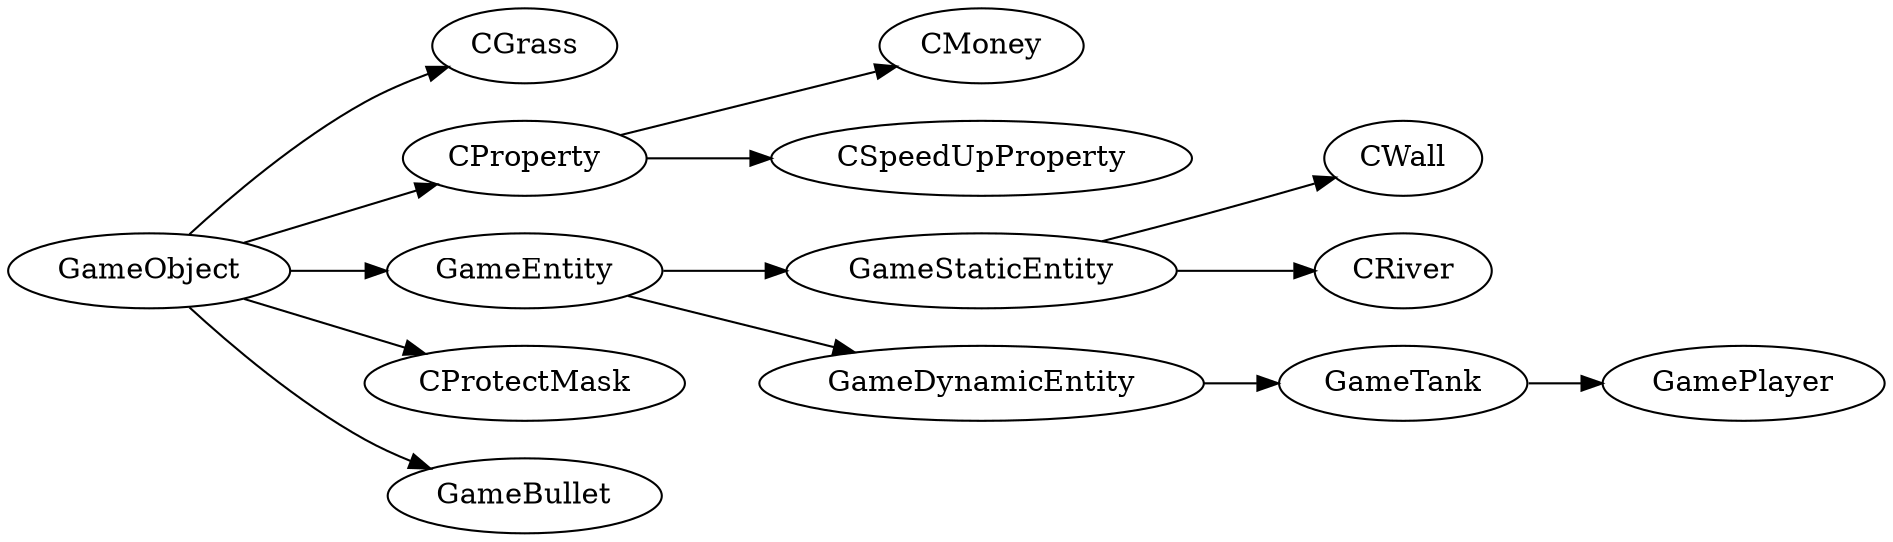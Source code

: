 digraph INHERITS {
rankdir=LR;
"GameObject" -> "CGrass"
"GameObject" -> "CProperty"
"GameObject" -> "GameEntity"
"GameObject" -> "CProtectMask"
"GameObject" -> "GameBullet"
"CProperty" -> "CMoney"
"CProperty" -> "CSpeedUpProperty"
"GameEntity" -> "GameStaticEntity"
"GameEntity" -> "GameDynamicEntity"
"GameStaticEntity" -> "CWall"
"GameStaticEntity" -> "CRiver"
"GameDynamicEntity" -> "GameTank"
"GameTank" -> "GamePlayer"
}